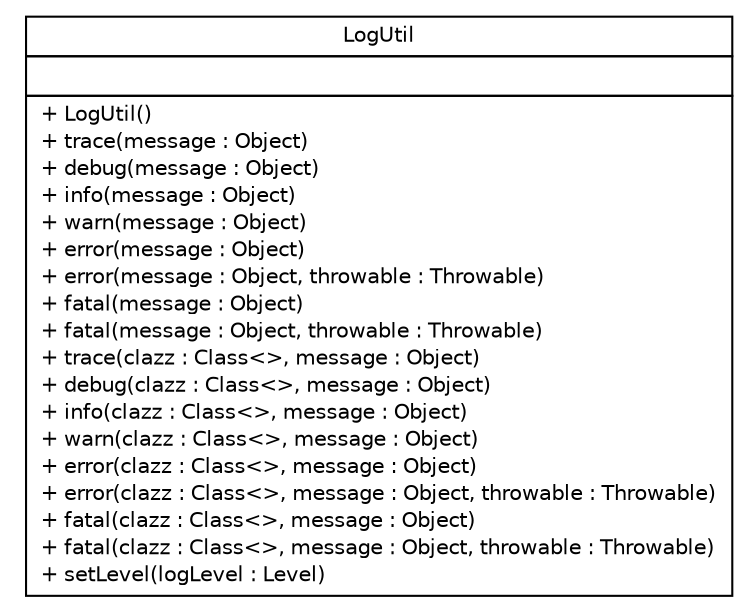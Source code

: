 #!/usr/local/bin/dot
#
# Class diagram 
# Generated by UMLGraph version R5_6 (http://www.umlgraph.org/)
#

digraph G {
	edge [fontname="Helvetica",fontsize=10,labelfontname="Helvetica",labelfontsize=10];
	node [fontname="Helvetica",fontsize=10,shape=plaintext];
	nodesep=0.25;
	ranksep=0.5;
	// com.xley.lfosc.util.LogUtil
	c11 [label=<<table title="com.xley.lfosc.util.LogUtil" border="0" cellborder="1" cellspacing="0" cellpadding="2" port="p" href="./LogUtil.html">
		<tr><td><table border="0" cellspacing="0" cellpadding="1">
<tr><td align="center" balign="center"> LogUtil </td></tr>
		</table></td></tr>
		<tr><td><table border="0" cellspacing="0" cellpadding="1">
<tr><td align="left" balign="left">  </td></tr>
		</table></td></tr>
		<tr><td><table border="0" cellspacing="0" cellpadding="1">
<tr><td align="left" balign="left"> + LogUtil() </td></tr>
<tr><td align="left" balign="left"> + trace(message : Object) </td></tr>
<tr><td align="left" balign="left"> + debug(message : Object) </td></tr>
<tr><td align="left" balign="left"> + info(message : Object) </td></tr>
<tr><td align="left" balign="left"> + warn(message : Object) </td></tr>
<tr><td align="left" balign="left"> + error(message : Object) </td></tr>
<tr><td align="left" balign="left"> + error(message : Object, throwable : Throwable) </td></tr>
<tr><td align="left" balign="left"> + fatal(message : Object) </td></tr>
<tr><td align="left" balign="left"> + fatal(message : Object, throwable : Throwable) </td></tr>
<tr><td align="left" balign="left"> + trace(clazz : Class&lt;&gt;, message : Object) </td></tr>
<tr><td align="left" balign="left"> + debug(clazz : Class&lt;&gt;, message : Object) </td></tr>
<tr><td align="left" balign="left"> + info(clazz : Class&lt;&gt;, message : Object) </td></tr>
<tr><td align="left" balign="left"> + warn(clazz : Class&lt;&gt;, message : Object) </td></tr>
<tr><td align="left" balign="left"> + error(clazz : Class&lt;&gt;, message : Object) </td></tr>
<tr><td align="left" balign="left"> + error(clazz : Class&lt;&gt;, message : Object, throwable : Throwable) </td></tr>
<tr><td align="left" balign="left"> + fatal(clazz : Class&lt;&gt;, message : Object) </td></tr>
<tr><td align="left" balign="left"> + fatal(clazz : Class&lt;&gt;, message : Object, throwable : Throwable) </td></tr>
<tr><td align="left" balign="left"> + setLevel(logLevel : Level) </td></tr>
		</table></td></tr>
		</table>>, URL="./LogUtil.html", fontname="Helvetica", fontcolor="black", fontsize=10.0];
}

